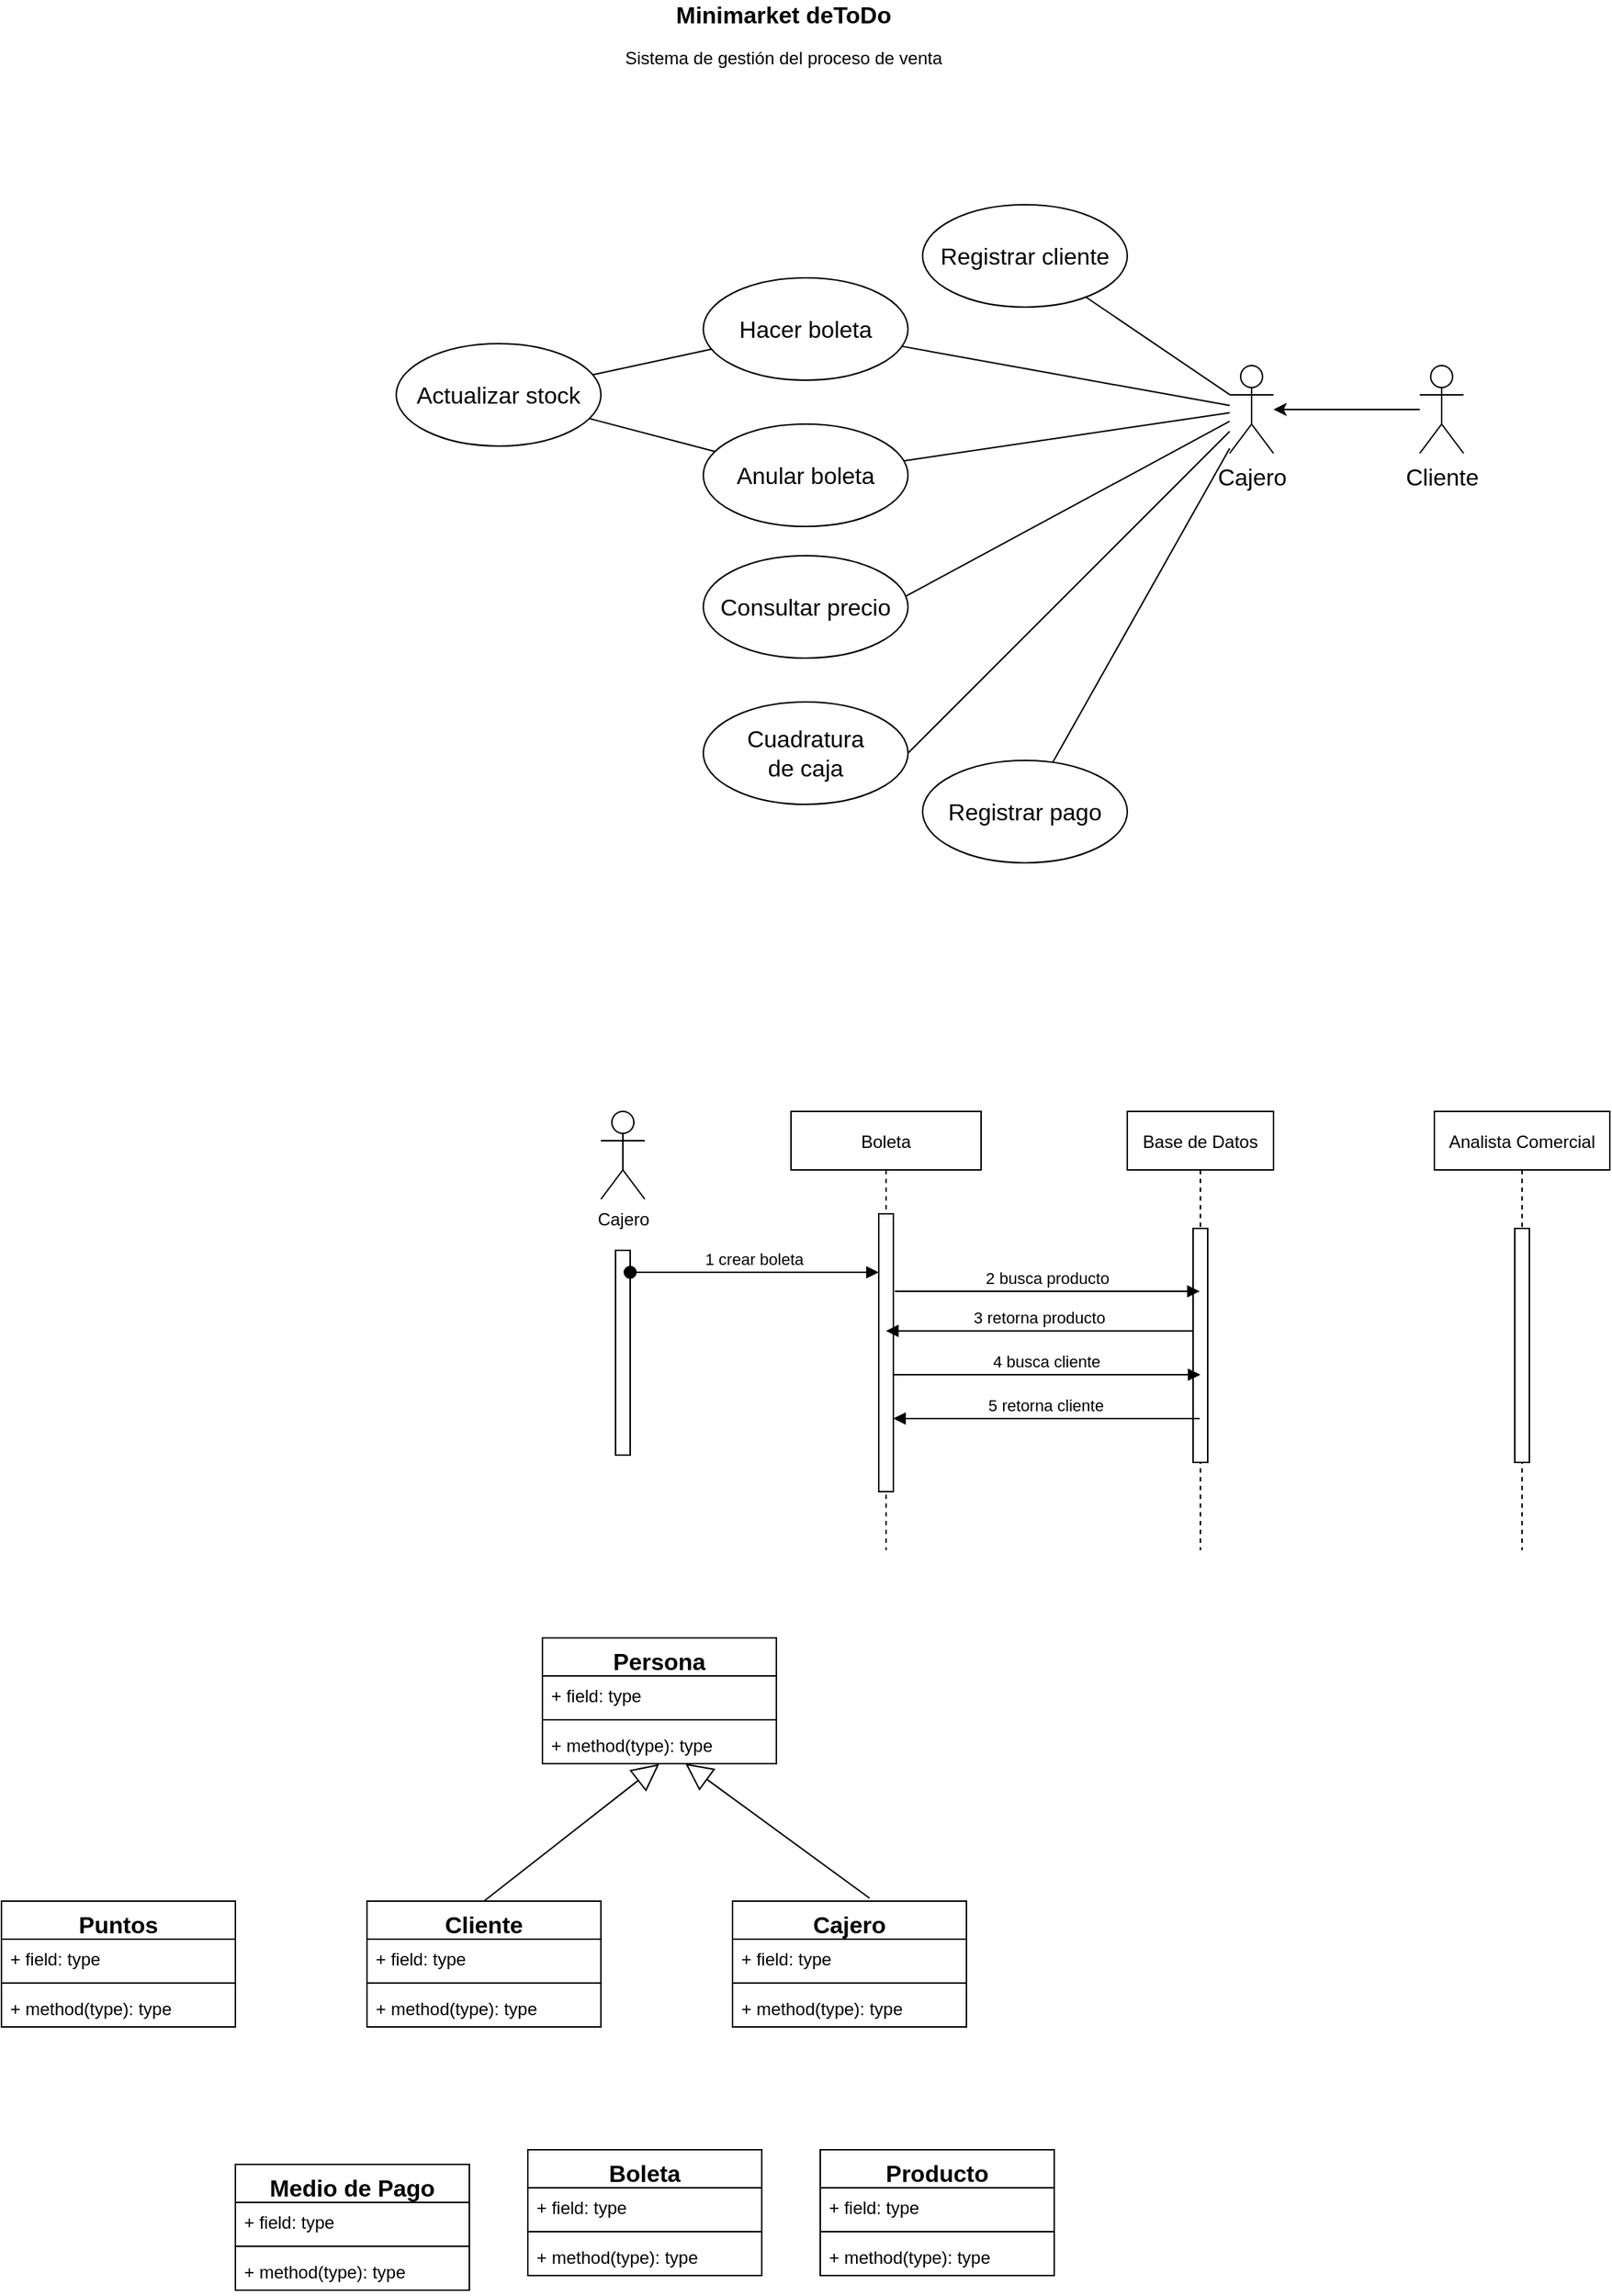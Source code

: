 <mxfile version="13.6.9" type="github">
  <diagram id="kgpKYQtTHZ0yAKxKKP6v" name="Page-1">
    <mxGraphModel dx="1633" dy="1533" grid="1" gridSize="10" guides="1" tooltips="1" connect="1" arrows="1" fold="1" page="1" pageScale="1" pageWidth="850" pageHeight="1100" math="0" shadow="0">
      <root>
        <mxCell id="0" />
        <mxCell id="1" parent="0" />
        <mxCell id="3nuBFxr9cyL0pnOWT2aG-1" value="Boleta" style="shape=umlLifeline;perimeter=lifelinePerimeter;container=1;collapsible=0;recursiveResize=0;rounded=0;shadow=0;strokeWidth=1;" parent="1" vertex="1">
          <mxGeometry x="100" y="260" width="130" height="300" as="geometry" />
        </mxCell>
        <mxCell id="3nuBFxr9cyL0pnOWT2aG-2" value="" style="points=[];perimeter=orthogonalPerimeter;rounded=0;shadow=0;strokeWidth=1;" parent="3nuBFxr9cyL0pnOWT2aG-1" vertex="1">
          <mxGeometry x="60" y="70" width="10" height="190" as="geometry" />
        </mxCell>
        <mxCell id="3nuBFxr9cyL0pnOWT2aG-5" value="Base de Datos" style="shape=umlLifeline;perimeter=lifelinePerimeter;container=1;collapsible=0;recursiveResize=0;rounded=0;shadow=0;strokeWidth=1;" parent="1" vertex="1">
          <mxGeometry x="330" y="260" width="100" height="300" as="geometry" />
        </mxCell>
        <mxCell id="3nuBFxr9cyL0pnOWT2aG-6" value="" style="points=[];perimeter=orthogonalPerimeter;rounded=0;shadow=0;strokeWidth=1;" parent="3nuBFxr9cyL0pnOWT2aG-5" vertex="1">
          <mxGeometry x="45" y="80" width="10" height="160" as="geometry" />
        </mxCell>
        <mxCell id="3nuBFxr9cyL0pnOWT2aG-8" value="2 busca producto" style="verticalAlign=bottom;endArrow=block;shadow=0;strokeWidth=1;" parent="1" target="3nuBFxr9cyL0pnOWT2aG-5" edge="1">
          <mxGeometry relative="1" as="geometry">
            <mxPoint x="171" y="383" as="sourcePoint" />
          </mxGeometry>
        </mxCell>
        <mxCell id="bVhWr8Tj8aRsI57dUlMa-1" value="Cajero" style="shape=umlActor;verticalLabelPosition=bottom;verticalAlign=top;html=1;" vertex="1" parent="1">
          <mxGeometry x="-30" y="260" width="30" height="60" as="geometry" />
        </mxCell>
        <mxCell id="bVhWr8Tj8aRsI57dUlMa-2" value="Analista Comercial" style="shape=umlLifeline;perimeter=lifelinePerimeter;container=1;collapsible=0;recursiveResize=0;rounded=0;shadow=0;strokeWidth=1;" vertex="1" parent="1">
          <mxGeometry x="540" y="260" width="120" height="300" as="geometry" />
        </mxCell>
        <mxCell id="bVhWr8Tj8aRsI57dUlMa-3" value="" style="points=[];perimeter=orthogonalPerimeter;rounded=0;shadow=0;strokeWidth=1;" vertex="1" parent="bVhWr8Tj8aRsI57dUlMa-2">
          <mxGeometry x="55" y="80" width="10" height="160" as="geometry" />
        </mxCell>
        <mxCell id="bVhWr8Tj8aRsI57dUlMa-7" value="" style="html=1;points=[];perimeter=orthogonalPerimeter;" vertex="1" parent="1">
          <mxGeometry x="-20" y="355" width="10" height="140" as="geometry" />
        </mxCell>
        <mxCell id="3nuBFxr9cyL0pnOWT2aG-3" value="1 crear boleta" style="verticalAlign=bottom;startArrow=oval;endArrow=block;startSize=8;shadow=0;strokeWidth=1;" parent="1" target="3nuBFxr9cyL0pnOWT2aG-2" edge="1" source="bVhWr8Tj8aRsI57dUlMa-7">
          <mxGeometry relative="1" as="geometry">
            <mxPoint x="10" y="340" as="sourcePoint" />
            <Array as="points">
              <mxPoint x="80" y="370" />
            </Array>
          </mxGeometry>
        </mxCell>
        <mxCell id="bVhWr8Tj8aRsI57dUlMa-9" value="Minimarket deToDo" style="text;html=1;strokeColor=none;fillColor=none;align=center;verticalAlign=middle;whiteSpace=wrap;rounded=0;fontStyle=1;fontSize=16;" vertex="1" parent="1">
          <mxGeometry y="-500" width="190" height="20" as="geometry" />
        </mxCell>
        <mxCell id="bVhWr8Tj8aRsI57dUlMa-10" value="Sistema de gestión del proceso de venta" style="text;html=1;strokeColor=none;fillColor=none;align=center;verticalAlign=middle;whiteSpace=wrap;rounded=0;" vertex="1" parent="1">
          <mxGeometry x="-25" y="-470" width="240" height="20" as="geometry" />
        </mxCell>
        <mxCell id="bVhWr8Tj8aRsI57dUlMa-11" value="Cajero" style="shape=umlActor;verticalLabelPosition=bottom;verticalAlign=top;html=1;fontSize=16;" vertex="1" parent="1">
          <mxGeometry x="400" y="-250" width="30" height="60" as="geometry" />
        </mxCell>
        <mxCell id="bVhWr8Tj8aRsI57dUlMa-68" style="edgeStyle=orthogonalEdgeStyle;rounded=0;orthogonalLoop=1;jettySize=auto;html=1;fontSize=16;" edge="1" parent="1" source="bVhWr8Tj8aRsI57dUlMa-12" target="bVhWr8Tj8aRsI57dUlMa-11">
          <mxGeometry relative="1" as="geometry" />
        </mxCell>
        <mxCell id="bVhWr8Tj8aRsI57dUlMa-12" value="Cliente" style="shape=umlActor;verticalLabelPosition=bottom;verticalAlign=top;html=1;fontSize=16;" vertex="1" parent="1">
          <mxGeometry x="530" y="-250" width="30" height="60" as="geometry" />
        </mxCell>
        <mxCell id="bVhWr8Tj8aRsI57dUlMa-13" value="Hacer boleta" style="ellipse;whiteSpace=wrap;html=1;fontSize=16;" vertex="1" parent="1">
          <mxGeometry x="40" y="-310" width="140" height="70" as="geometry" />
        </mxCell>
        <mxCell id="bVhWr8Tj8aRsI57dUlMa-15" value="Actualizar stock" style="ellipse;whiteSpace=wrap;html=1;fontSize=16;" vertex="1" parent="1">
          <mxGeometry x="-170" y="-265" width="140" height="70" as="geometry" />
        </mxCell>
        <mxCell id="bVhWr8Tj8aRsI57dUlMa-16" value="" style="endArrow=none;html=1;fontSize=16;" edge="1" parent="1" source="bVhWr8Tj8aRsI57dUlMa-15" target="bVhWr8Tj8aRsI57dUlMa-13">
          <mxGeometry width="50" height="50" relative="1" as="geometry">
            <mxPoint x="150" as="sourcePoint" />
            <mxPoint x="140" y="-150" as="targetPoint" />
          </mxGeometry>
        </mxCell>
        <mxCell id="bVhWr8Tj8aRsI57dUlMa-17" value="Consultar precio" style="ellipse;whiteSpace=wrap;html=1;fontSize=16;" vertex="1" parent="1">
          <mxGeometry x="40" y="-120" width="140" height="70" as="geometry" />
        </mxCell>
        <mxCell id="bVhWr8Tj8aRsI57dUlMa-18" value="" style="endArrow=none;html=1;fontSize=16;" edge="1" parent="1" source="bVhWr8Tj8aRsI57dUlMa-13" target="bVhWr8Tj8aRsI57dUlMa-11">
          <mxGeometry width="50" height="50" relative="1" as="geometry">
            <mxPoint x="205" y="-205" as="sourcePoint" />
            <mxPoint x="255" y="-255" as="targetPoint" />
          </mxGeometry>
        </mxCell>
        <mxCell id="bVhWr8Tj8aRsI57dUlMa-19" value="Anular boleta" style="ellipse;whiteSpace=wrap;html=1;fontSize=16;" vertex="1" parent="1">
          <mxGeometry x="40" y="-210" width="140" height="70" as="geometry" />
        </mxCell>
        <mxCell id="bVhWr8Tj8aRsI57dUlMa-20" value="" style="endArrow=none;html=1;fontSize=16;exitX=0.989;exitY=0.396;exitDx=0;exitDy=0;exitPerimeter=0;" edge="1" parent="1" source="bVhWr8Tj8aRsI57dUlMa-17" target="bVhWr8Tj8aRsI57dUlMa-11">
          <mxGeometry width="50" height="50" relative="1" as="geometry">
            <mxPoint x="110" y="-90" as="sourcePoint" />
            <mxPoint x="160" y="-140" as="targetPoint" />
          </mxGeometry>
        </mxCell>
        <mxCell id="bVhWr8Tj8aRsI57dUlMa-21" value="" style="endArrow=none;html=1;fontSize=16;" edge="1" parent="1" source="bVhWr8Tj8aRsI57dUlMa-19" target="bVhWr8Tj8aRsI57dUlMa-11">
          <mxGeometry width="50" height="50" relative="1" as="geometry">
            <mxPoint x="110" y="-90" as="sourcePoint" />
            <mxPoint x="160" y="-140" as="targetPoint" />
          </mxGeometry>
        </mxCell>
        <mxCell id="bVhWr8Tj8aRsI57dUlMa-22" value="" style="endArrow=none;html=1;fontSize=16;" edge="1" parent="1" source="bVhWr8Tj8aRsI57dUlMa-15" target="bVhWr8Tj8aRsI57dUlMa-19">
          <mxGeometry width="50" height="50" relative="1" as="geometry">
            <mxPoint x="90" y="-140" as="sourcePoint" />
            <mxPoint x="140" y="-190" as="targetPoint" />
          </mxGeometry>
        </mxCell>
        <mxCell id="bVhWr8Tj8aRsI57dUlMa-23" value="Cuadratura&lt;br&gt;de caja" style="ellipse;whiteSpace=wrap;html=1;fontSize=16;" vertex="1" parent="1">
          <mxGeometry x="40" y="-20" width="140" height="70" as="geometry" />
        </mxCell>
        <mxCell id="bVhWr8Tj8aRsI57dUlMa-24" value="" style="endArrow=none;html=1;fontSize=16;exitX=1;exitY=0.5;exitDx=0;exitDy=0;" edge="1" parent="1" source="bVhWr8Tj8aRsI57dUlMa-23" target="bVhWr8Tj8aRsI57dUlMa-11">
          <mxGeometry width="50" height="50" relative="1" as="geometry">
            <mxPoint x="260" y="-60" as="sourcePoint" />
            <mxPoint x="310" y="-110" as="targetPoint" />
          </mxGeometry>
        </mxCell>
        <mxCell id="bVhWr8Tj8aRsI57dUlMa-34" value="" style="endArrow=block;endSize=16;endFill=0;html=1;fontSize=16;entryX=0.499;entryY=1.011;entryDx=0;entryDy=0;entryPerimeter=0;exitX=0.5;exitY=0;exitDx=0;exitDy=0;" edge="1" parent="1" source="bVhWr8Tj8aRsI57dUlMa-29" target="bVhWr8Tj8aRsI57dUlMa-28">
          <mxGeometry width="160" relative="1" as="geometry">
            <mxPoint x="-140" y="840" as="sourcePoint" />
            <mxPoint x="20" y="840" as="targetPoint" />
          </mxGeometry>
        </mxCell>
        <mxCell id="bVhWr8Tj8aRsI57dUlMa-39" value="" style="endArrow=block;endSize=16;endFill=0;html=1;fontSize=16;exitX=0.586;exitY=-0.023;exitDx=0;exitDy=0;exitPerimeter=0;" edge="1" parent="1" source="bVhWr8Tj8aRsI57dUlMa-35" target="bVhWr8Tj8aRsI57dUlMa-28">
          <mxGeometry width="160" relative="1" as="geometry">
            <mxPoint x="-150" y="860" as="sourcePoint" />
            <mxPoint y="770" as="targetPoint" />
          </mxGeometry>
        </mxCell>
        <mxCell id="bVhWr8Tj8aRsI57dUlMa-29" value="Cliente" style="swimlane;fontStyle=1;align=center;verticalAlign=top;childLayout=stackLayout;horizontal=1;startSize=26;horizontalStack=0;resizeParent=1;resizeParentMax=0;resizeLast=0;collapsible=1;marginBottom=0;fontSize=16;" vertex="1" parent="1">
          <mxGeometry x="-190" y="800" width="160" height="86" as="geometry" />
        </mxCell>
        <mxCell id="bVhWr8Tj8aRsI57dUlMa-30" value="+ field: type" style="text;strokeColor=none;fillColor=none;align=left;verticalAlign=top;spacingLeft=4;spacingRight=4;overflow=hidden;rotatable=0;points=[[0,0.5],[1,0.5]];portConstraint=eastwest;" vertex="1" parent="bVhWr8Tj8aRsI57dUlMa-29">
          <mxGeometry y="26" width="160" height="26" as="geometry" />
        </mxCell>
        <mxCell id="bVhWr8Tj8aRsI57dUlMa-31" value="" style="line;strokeWidth=1;fillColor=none;align=left;verticalAlign=middle;spacingTop=-1;spacingLeft=3;spacingRight=3;rotatable=0;labelPosition=right;points=[];portConstraint=eastwest;" vertex="1" parent="bVhWr8Tj8aRsI57dUlMa-29">
          <mxGeometry y="52" width="160" height="8" as="geometry" />
        </mxCell>
        <mxCell id="bVhWr8Tj8aRsI57dUlMa-32" value="+ method(type): type" style="text;strokeColor=none;fillColor=none;align=left;verticalAlign=top;spacingLeft=4;spacingRight=4;overflow=hidden;rotatable=0;points=[[0,0.5],[1,0.5]];portConstraint=eastwest;" vertex="1" parent="bVhWr8Tj8aRsI57dUlMa-29">
          <mxGeometry y="60" width="160" height="26" as="geometry" />
        </mxCell>
        <mxCell id="bVhWr8Tj8aRsI57dUlMa-35" value="Cajero" style="swimlane;fontStyle=1;align=center;verticalAlign=top;childLayout=stackLayout;horizontal=1;startSize=26;horizontalStack=0;resizeParent=1;resizeParentMax=0;resizeLast=0;collapsible=1;marginBottom=0;fontSize=16;" vertex="1" parent="1">
          <mxGeometry x="60" y="800" width="160" height="86" as="geometry" />
        </mxCell>
        <mxCell id="bVhWr8Tj8aRsI57dUlMa-36" value="+ field: type" style="text;strokeColor=none;fillColor=none;align=left;verticalAlign=top;spacingLeft=4;spacingRight=4;overflow=hidden;rotatable=0;points=[[0,0.5],[1,0.5]];portConstraint=eastwest;" vertex="1" parent="bVhWr8Tj8aRsI57dUlMa-35">
          <mxGeometry y="26" width="160" height="26" as="geometry" />
        </mxCell>
        <mxCell id="bVhWr8Tj8aRsI57dUlMa-37" value="" style="line;strokeWidth=1;fillColor=none;align=left;verticalAlign=middle;spacingTop=-1;spacingLeft=3;spacingRight=3;rotatable=0;labelPosition=right;points=[];portConstraint=eastwest;" vertex="1" parent="bVhWr8Tj8aRsI57dUlMa-35">
          <mxGeometry y="52" width="160" height="8" as="geometry" />
        </mxCell>
        <mxCell id="bVhWr8Tj8aRsI57dUlMa-38" value="+ method(type): type" style="text;strokeColor=none;fillColor=none;align=left;verticalAlign=top;spacingLeft=4;spacingRight=4;overflow=hidden;rotatable=0;points=[[0,0.5],[1,0.5]];portConstraint=eastwest;" vertex="1" parent="bVhWr8Tj8aRsI57dUlMa-35">
          <mxGeometry y="60" width="160" height="26" as="geometry" />
        </mxCell>
        <mxCell id="bVhWr8Tj8aRsI57dUlMa-25" value="Persona" style="swimlane;fontStyle=1;align=center;verticalAlign=top;childLayout=stackLayout;horizontal=1;startSize=26;horizontalStack=0;resizeParent=1;resizeParentMax=0;resizeLast=0;collapsible=1;marginBottom=0;fontSize=16;" vertex="1" parent="1">
          <mxGeometry x="-70" y="620" width="160" height="86" as="geometry" />
        </mxCell>
        <mxCell id="bVhWr8Tj8aRsI57dUlMa-26" value="+ field: type" style="text;strokeColor=none;fillColor=none;align=left;verticalAlign=top;spacingLeft=4;spacingRight=4;overflow=hidden;rotatable=0;points=[[0,0.5],[1,0.5]];portConstraint=eastwest;" vertex="1" parent="bVhWr8Tj8aRsI57dUlMa-25">
          <mxGeometry y="26" width="160" height="26" as="geometry" />
        </mxCell>
        <mxCell id="bVhWr8Tj8aRsI57dUlMa-27" value="" style="line;strokeWidth=1;fillColor=none;align=left;verticalAlign=middle;spacingTop=-1;spacingLeft=3;spacingRight=3;rotatable=0;labelPosition=right;points=[];portConstraint=eastwest;" vertex="1" parent="bVhWr8Tj8aRsI57dUlMa-25">
          <mxGeometry y="52" width="160" height="8" as="geometry" />
        </mxCell>
        <mxCell id="bVhWr8Tj8aRsI57dUlMa-28" value="+ method(type): type" style="text;strokeColor=none;fillColor=none;align=left;verticalAlign=top;spacingLeft=4;spacingRight=4;overflow=hidden;rotatable=0;points=[[0,0.5],[1,0.5]];portConstraint=eastwest;" vertex="1" parent="bVhWr8Tj8aRsI57dUlMa-25">
          <mxGeometry y="60" width="160" height="26" as="geometry" />
        </mxCell>
        <mxCell id="bVhWr8Tj8aRsI57dUlMa-52" value="Puntos" style="swimlane;fontStyle=1;align=center;verticalAlign=top;childLayout=stackLayout;horizontal=1;startSize=26;horizontalStack=0;resizeParent=1;resizeParentMax=0;resizeLast=0;collapsible=1;marginBottom=0;fontSize=16;" vertex="1" parent="1">
          <mxGeometry x="-440" y="800" width="160" height="86" as="geometry" />
        </mxCell>
        <mxCell id="bVhWr8Tj8aRsI57dUlMa-53" value="+ field: type" style="text;strokeColor=none;fillColor=none;align=left;verticalAlign=top;spacingLeft=4;spacingRight=4;overflow=hidden;rotatable=0;points=[[0,0.5],[1,0.5]];portConstraint=eastwest;" vertex="1" parent="bVhWr8Tj8aRsI57dUlMa-52">
          <mxGeometry y="26" width="160" height="26" as="geometry" />
        </mxCell>
        <mxCell id="bVhWr8Tj8aRsI57dUlMa-54" value="" style="line;strokeWidth=1;fillColor=none;align=left;verticalAlign=middle;spacingTop=-1;spacingLeft=3;spacingRight=3;rotatable=0;labelPosition=right;points=[];portConstraint=eastwest;" vertex="1" parent="bVhWr8Tj8aRsI57dUlMa-52">
          <mxGeometry y="52" width="160" height="8" as="geometry" />
        </mxCell>
        <mxCell id="bVhWr8Tj8aRsI57dUlMa-55" value="+ method(type): type" style="text;strokeColor=none;fillColor=none;align=left;verticalAlign=top;spacingLeft=4;spacingRight=4;overflow=hidden;rotatable=0;points=[[0,0.5],[1,0.5]];portConstraint=eastwest;" vertex="1" parent="bVhWr8Tj8aRsI57dUlMa-52">
          <mxGeometry y="60" width="160" height="26" as="geometry" />
        </mxCell>
        <mxCell id="bVhWr8Tj8aRsI57dUlMa-44" value="Boleta" style="swimlane;fontStyle=1;align=center;verticalAlign=top;childLayout=stackLayout;horizontal=1;startSize=26;horizontalStack=0;resizeParent=1;resizeParentMax=0;resizeLast=0;collapsible=1;marginBottom=0;fontSize=16;" vertex="1" parent="1">
          <mxGeometry x="-80" y="970" width="160" height="86" as="geometry" />
        </mxCell>
        <mxCell id="bVhWr8Tj8aRsI57dUlMa-45" value="+ field: type" style="text;strokeColor=none;fillColor=none;align=left;verticalAlign=top;spacingLeft=4;spacingRight=4;overflow=hidden;rotatable=0;points=[[0,0.5],[1,0.5]];portConstraint=eastwest;" vertex="1" parent="bVhWr8Tj8aRsI57dUlMa-44">
          <mxGeometry y="26" width="160" height="26" as="geometry" />
        </mxCell>
        <mxCell id="bVhWr8Tj8aRsI57dUlMa-46" value="" style="line;strokeWidth=1;fillColor=none;align=left;verticalAlign=middle;spacingTop=-1;spacingLeft=3;spacingRight=3;rotatable=0;labelPosition=right;points=[];portConstraint=eastwest;" vertex="1" parent="bVhWr8Tj8aRsI57dUlMa-44">
          <mxGeometry y="52" width="160" height="8" as="geometry" />
        </mxCell>
        <mxCell id="bVhWr8Tj8aRsI57dUlMa-47" value="+ method(type): type" style="text;strokeColor=none;fillColor=none;align=left;verticalAlign=top;spacingLeft=4;spacingRight=4;overflow=hidden;rotatable=0;points=[[0,0.5],[1,0.5]];portConstraint=eastwest;" vertex="1" parent="bVhWr8Tj8aRsI57dUlMa-44">
          <mxGeometry y="60" width="160" height="26" as="geometry" />
        </mxCell>
        <mxCell id="bVhWr8Tj8aRsI57dUlMa-48" value="Medio de Pago" style="swimlane;fontStyle=1;align=center;verticalAlign=top;childLayout=stackLayout;horizontal=1;startSize=26;horizontalStack=0;resizeParent=1;resizeParentMax=0;resizeLast=0;collapsible=1;marginBottom=0;fontSize=16;" vertex="1" parent="1">
          <mxGeometry x="-280" y="980" width="160" height="86" as="geometry" />
        </mxCell>
        <mxCell id="bVhWr8Tj8aRsI57dUlMa-49" value="+ field: type" style="text;strokeColor=none;fillColor=none;align=left;verticalAlign=top;spacingLeft=4;spacingRight=4;overflow=hidden;rotatable=0;points=[[0,0.5],[1,0.5]];portConstraint=eastwest;" vertex="1" parent="bVhWr8Tj8aRsI57dUlMa-48">
          <mxGeometry y="26" width="160" height="26" as="geometry" />
        </mxCell>
        <mxCell id="bVhWr8Tj8aRsI57dUlMa-50" value="" style="line;strokeWidth=1;fillColor=none;align=left;verticalAlign=middle;spacingTop=-1;spacingLeft=3;spacingRight=3;rotatable=0;labelPosition=right;points=[];portConstraint=eastwest;" vertex="1" parent="bVhWr8Tj8aRsI57dUlMa-48">
          <mxGeometry y="52" width="160" height="8" as="geometry" />
        </mxCell>
        <mxCell id="bVhWr8Tj8aRsI57dUlMa-51" value="+ method(type): type" style="text;strokeColor=none;fillColor=none;align=left;verticalAlign=top;spacingLeft=4;spacingRight=4;overflow=hidden;rotatable=0;points=[[0,0.5],[1,0.5]];portConstraint=eastwest;" vertex="1" parent="bVhWr8Tj8aRsI57dUlMa-48">
          <mxGeometry y="60" width="160" height="26" as="geometry" />
        </mxCell>
        <mxCell id="bVhWr8Tj8aRsI57dUlMa-40" value="Producto" style="swimlane;fontStyle=1;align=center;verticalAlign=top;childLayout=stackLayout;horizontal=1;startSize=26;horizontalStack=0;resizeParent=1;resizeParentMax=0;resizeLast=0;collapsible=1;marginBottom=0;fontSize=16;" vertex="1" parent="1">
          <mxGeometry x="120" y="970" width="160" height="86" as="geometry" />
        </mxCell>
        <mxCell id="bVhWr8Tj8aRsI57dUlMa-41" value="+ field: type" style="text;strokeColor=none;fillColor=none;align=left;verticalAlign=top;spacingLeft=4;spacingRight=4;overflow=hidden;rotatable=0;points=[[0,0.5],[1,0.5]];portConstraint=eastwest;" vertex="1" parent="bVhWr8Tj8aRsI57dUlMa-40">
          <mxGeometry y="26" width="160" height="26" as="geometry" />
        </mxCell>
        <mxCell id="bVhWr8Tj8aRsI57dUlMa-42" value="" style="line;strokeWidth=1;fillColor=none;align=left;verticalAlign=middle;spacingTop=-1;spacingLeft=3;spacingRight=3;rotatable=0;labelPosition=right;points=[];portConstraint=eastwest;" vertex="1" parent="bVhWr8Tj8aRsI57dUlMa-40">
          <mxGeometry y="52" width="160" height="8" as="geometry" />
        </mxCell>
        <mxCell id="bVhWr8Tj8aRsI57dUlMa-43" value="+ method(type): type" style="text;strokeColor=none;fillColor=none;align=left;verticalAlign=top;spacingLeft=4;spacingRight=4;overflow=hidden;rotatable=0;points=[[0,0.5],[1,0.5]];portConstraint=eastwest;" vertex="1" parent="bVhWr8Tj8aRsI57dUlMa-40">
          <mxGeometry y="60" width="160" height="26" as="geometry" />
        </mxCell>
        <mxCell id="bVhWr8Tj8aRsI57dUlMa-61" value="3 retorna producto" style="verticalAlign=bottom;endArrow=block;shadow=0;strokeWidth=1;exitX=0;exitY=0.438;exitDx=0;exitDy=0;exitPerimeter=0;" edge="1" parent="1" source="3nuBFxr9cyL0pnOWT2aG-6" target="3nuBFxr9cyL0pnOWT2aG-1">
          <mxGeometry relative="1" as="geometry">
            <mxPoint x="370" y="438" as="sourcePoint" />
            <mxPoint x="171" y="407" as="targetPoint" />
          </mxGeometry>
        </mxCell>
        <mxCell id="bVhWr8Tj8aRsI57dUlMa-64" value="4 busca cliente" style="verticalAlign=bottom;endArrow=block;shadow=0;strokeWidth=1;exitX=0;exitY=0.438;exitDx=0;exitDy=0;exitPerimeter=0;" edge="1" parent="1">
          <mxGeometry relative="1" as="geometry">
            <mxPoint x="169.929" y="440.0" as="sourcePoint" />
            <mxPoint x="380" y="440.0" as="targetPoint" />
          </mxGeometry>
        </mxCell>
        <mxCell id="bVhWr8Tj8aRsI57dUlMa-65" value="5 retorna cliente" style="verticalAlign=bottom;endArrow=block;shadow=0;strokeWidth=1;" edge="1" parent="1" source="3nuBFxr9cyL0pnOWT2aG-5">
          <mxGeometry relative="1" as="geometry">
            <mxPoint x="340" y="470" as="sourcePoint" />
            <mxPoint x="169.929" y="470" as="targetPoint" />
          </mxGeometry>
        </mxCell>
        <mxCell id="bVhWr8Tj8aRsI57dUlMa-66" value="Registrar cliente" style="ellipse;whiteSpace=wrap;html=1;fontSize=16;" vertex="1" parent="1">
          <mxGeometry x="190" y="-360" width="140" height="70" as="geometry" />
        </mxCell>
        <mxCell id="bVhWr8Tj8aRsI57dUlMa-67" value="Registrar pago" style="ellipse;whiteSpace=wrap;html=1;fontSize=16;" vertex="1" parent="1">
          <mxGeometry x="190" y="20" width="140" height="70" as="geometry" />
        </mxCell>
        <mxCell id="bVhWr8Tj8aRsI57dUlMa-69" value="" style="endArrow=none;html=1;fontSize=16;" edge="1" parent="1" source="bVhWr8Tj8aRsI57dUlMa-67" target="bVhWr8Tj8aRsI57dUlMa-11">
          <mxGeometry width="50" height="50" relative="1" as="geometry">
            <mxPoint x="190.0" y="25" as="sourcePoint" />
            <mxPoint x="350" y="-210" as="targetPoint" />
          </mxGeometry>
        </mxCell>
        <mxCell id="bVhWr8Tj8aRsI57dUlMa-70" value="" style="endArrow=none;html=1;fontSize=16;" edge="1" parent="1" source="bVhWr8Tj8aRsI57dUlMa-66" target="bVhWr8Tj8aRsI57dUlMa-11">
          <mxGeometry width="50" height="50" relative="1" as="geometry">
            <mxPoint x="200.0" y="35" as="sourcePoint" />
            <mxPoint x="370" y="-190.135" as="targetPoint" />
          </mxGeometry>
        </mxCell>
      </root>
    </mxGraphModel>
  </diagram>
</mxfile>
